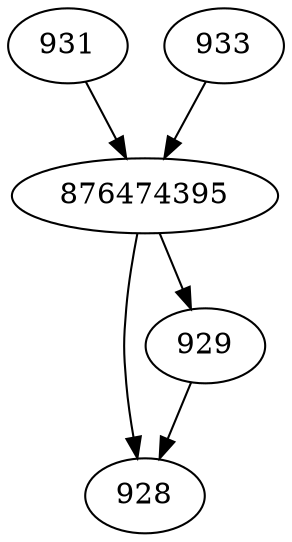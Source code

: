 strict digraph  {
928;
929;
931;
933;
876474395;
929 -> 928;
931 -> 876474395;
933 -> 876474395;
876474395 -> 929;
876474395 -> 928;
}
